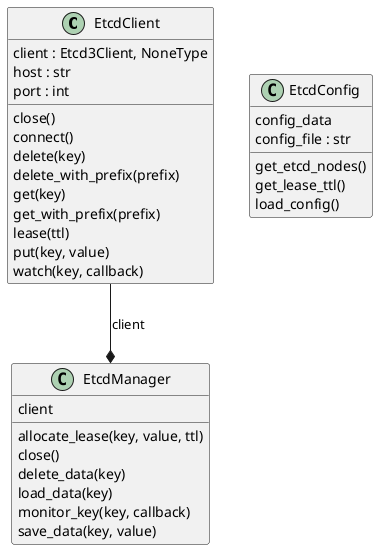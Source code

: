 @startuml classes_etcd
set namespaceSeparator none
class "EtcdClient" as etcd.etcd_client.EtcdClient {
  client : Etcd3Client, NoneType
  host : str
  port : int
  close()
  connect()
  delete(key)
  delete_with_prefix(prefix)
  get(key)
  get_with_prefix(prefix)
  lease(ttl)
  put(key, value)
  watch(key, callback)
}
class "EtcdConfig" as etcd.etcd_config.EtcdConfig {
  config_data
  config_file : str
  get_etcd_nodes()
  get_lease_ttl()
  load_config()
}
class "EtcdManager" as etcd.etcd_manager.EtcdManager {
  client
  allocate_lease(key, value, ttl)
  close()
  delete_data(key)
  load_data(key)
  monitor_key(key, callback)
  save_data(key, value)
}
etcd.etcd_client.EtcdClient --* etcd.etcd_manager.EtcdManager : client
@enduml
